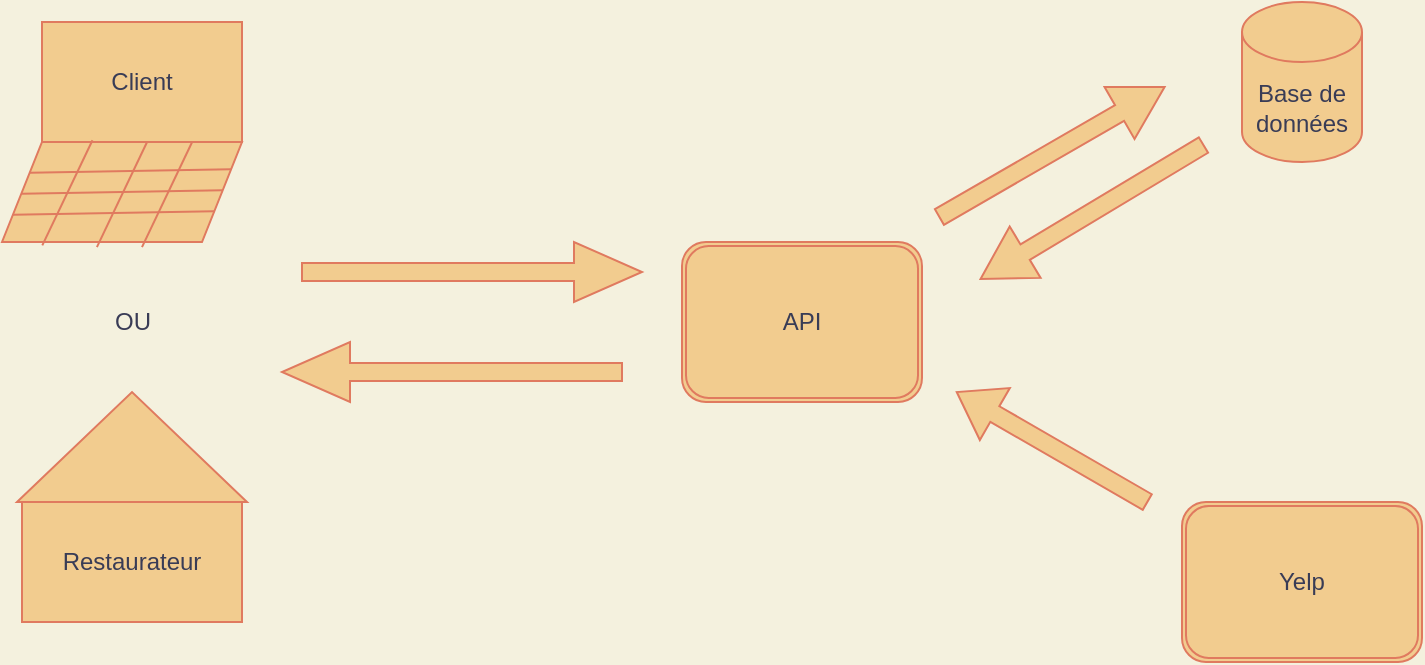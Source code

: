 <mxfile>
    <diagram id="pbh2ctj3G5VBj-bnsWR5" name="Page-1">
        <mxGraphModel dx="466" dy="413" grid="0" gridSize="10" guides="1" tooltips="1" connect="1" arrows="1" fold="1" page="1" pageScale="1" pageWidth="827" pageHeight="1169" background="#F4F1DE" math="0" shadow="0">
            <root>
                <mxCell id="0"/>
                <mxCell id="1" parent="0"/>
                <mxCell id="2" value="Client" style="rounded=0;whiteSpace=wrap;html=1;fillColor=#F2CC8F;strokeColor=#E07A5F;fontColor=#393C56;" parent="1" vertex="1">
                    <mxGeometry x="80" y="610" width="100" height="60" as="geometry"/>
                </mxCell>
                <mxCell id="3" value="" style="shape=parallelogram;perimeter=parallelogramPerimeter;whiteSpace=wrap;html=1;fixedSize=1;fillColor=#F2CC8F;strokeColor=#E07A5F;fontColor=#393C56;" parent="1" vertex="1">
                    <mxGeometry x="60" y="670" width="120" height="50" as="geometry"/>
                </mxCell>
                <mxCell id="4" value="" style="endArrow=none;html=1;exitX=0.168;exitY=1.034;exitDx=0;exitDy=0;exitPerimeter=0;entryX=0.377;entryY=-0.017;entryDx=0;entryDy=0;entryPerimeter=0;labelBackgroundColor=#F4F1DE;strokeColor=#E07A5F;fontColor=#393C56;" parent="1" source="3" target="3" edge="1">
                    <mxGeometry width="50" height="50" relative="1" as="geometry">
                        <mxPoint x="70" y="720" as="sourcePoint"/>
                        <mxPoint x="100" y="670" as="targetPoint"/>
                    </mxGeometry>
                </mxCell>
                <mxCell id="5" value="" style="endArrow=none;html=1;exitX=0.168;exitY=1.034;exitDx=0;exitDy=0;exitPerimeter=0;entryX=0.377;entryY=-0.017;entryDx=0;entryDy=0;entryPerimeter=0;labelBackgroundColor=#F4F1DE;strokeColor=#E07A5F;fontColor=#393C56;" parent="1" edge="1">
                    <mxGeometry width="50" height="50" relative="1" as="geometry">
                        <mxPoint x="107.46" y="722.55" as="sourcePoint"/>
                        <mxPoint x="132.54" y="670.0" as="targetPoint"/>
                    </mxGeometry>
                </mxCell>
                <mxCell id="7" value="" style="endArrow=none;html=1;exitX=0.168;exitY=1.034;exitDx=0;exitDy=0;exitPerimeter=0;entryX=0.377;entryY=-0.017;entryDx=0;entryDy=0;entryPerimeter=0;labelBackgroundColor=#F4F1DE;strokeColor=#E07A5F;fontColor=#393C56;" parent="1" edge="1">
                    <mxGeometry width="50" height="50" relative="1" as="geometry">
                        <mxPoint x="130.0" y="722.55" as="sourcePoint"/>
                        <mxPoint x="155.08" y="670" as="targetPoint"/>
                    </mxGeometry>
                </mxCell>
                <mxCell id="8" value="" style="endArrow=none;html=1;entryX=1;entryY=0.25;entryDx=0;entryDy=0;exitX=0;exitY=0.25;exitDx=0;exitDy=0;labelBackgroundColor=#F4F1DE;strokeColor=#E07A5F;fontColor=#393C56;" parent="1" source="3" target="3" edge="1">
                    <mxGeometry width="50" height="50" relative="1" as="geometry">
                        <mxPoint x="70" y="690" as="sourcePoint"/>
                        <mxPoint x="160" y="690" as="targetPoint"/>
                    </mxGeometry>
                </mxCell>
                <mxCell id="9" value="" style="endArrow=none;html=1;entryX=1;entryY=0.25;entryDx=0;entryDy=0;exitX=0;exitY=0.25;exitDx=0;exitDy=0;labelBackgroundColor=#F4F1DE;strokeColor=#E07A5F;fontColor=#393C56;" parent="1" edge="1">
                    <mxGeometry width="50" height="50" relative="1" as="geometry">
                        <mxPoint x="69.646" y="695.875" as="sourcePoint"/>
                        <mxPoint x="170.345" y="694.126" as="targetPoint"/>
                    </mxGeometry>
                </mxCell>
                <mxCell id="10" value="" style="endArrow=none;html=1;exitX=0;exitY=0.75;exitDx=0;exitDy=0;entryX=1;entryY=0.75;entryDx=0;entryDy=0;labelBackgroundColor=#F4F1DE;strokeColor=#E07A5F;fontColor=#393C56;" parent="1" source="3" target="3" edge="1">
                    <mxGeometry width="50" height="50" relative="1" as="geometry">
                        <mxPoint x="69.646" y="705.875" as="sourcePoint"/>
                        <mxPoint x="166" y="710" as="targetPoint"/>
                    </mxGeometry>
                </mxCell>
                <mxCell id="12" value="Restaurateur" style="rounded=0;whiteSpace=wrap;html=1;fillColor=#F2CC8F;strokeColor=#E07A5F;fontColor=#393C56;" parent="1" vertex="1">
                    <mxGeometry x="70" y="850" width="110" height="60" as="geometry"/>
                </mxCell>
                <mxCell id="13" value="" style="triangle;whiteSpace=wrap;html=1;rotation=-90;fillColor=#F2CC8F;strokeColor=#E07A5F;fontColor=#393C56;" parent="1" vertex="1">
                    <mxGeometry x="97.51" y="765.02" width="54.99" height="114.99" as="geometry"/>
                </mxCell>
                <mxCell id="14" value="OU" style="text;html=1;align=center;verticalAlign=middle;resizable=0;points=[];autosize=1;strokeColor=none;fontColor=#393C56;" parent="1" vertex="1">
                    <mxGeometry x="110" y="750" width="30" height="20" as="geometry"/>
                </mxCell>
                <mxCell id="15" value="Base de données" style="shape=cylinder3;whiteSpace=wrap;html=1;boundedLbl=1;backgroundOutline=1;size=15;fillColor=#F2CC8F;strokeColor=#E07A5F;fontColor=#393C56;" parent="1" vertex="1">
                    <mxGeometry x="680" y="600" width="60" height="80" as="geometry"/>
                </mxCell>
                <mxCell id="16" value="API" style="shape=ext;double=1;rounded=1;whiteSpace=wrap;html=1;fillColor=#F2CC8F;strokeColor=#E07A5F;fontColor=#393C56;" parent="1" vertex="1">
                    <mxGeometry x="400" y="720" width="120" height="80" as="geometry"/>
                </mxCell>
                <mxCell id="17" value="Yelp" style="shape=ext;double=1;rounded=1;whiteSpace=wrap;html=1;fillColor=#F2CC8F;strokeColor=#E07A5F;fontColor=#393C56;" parent="1" vertex="1">
                    <mxGeometry x="650" y="850" width="120" height="80" as="geometry"/>
                </mxCell>
                <mxCell id="19" value="" style="shape=singleArrow;whiteSpace=wrap;html=1;fillColor=#F2CC8F;strokeColor=#E07A5F;fontColor=#393C56;" parent="1" vertex="1">
                    <mxGeometry x="210" y="720" width="170" height="30" as="geometry"/>
                </mxCell>
                <mxCell id="20" value="" style="shape=singleArrow;whiteSpace=wrap;html=1;rotation=-180;fillColor=#F2CC8F;strokeColor=#E07A5F;fontColor=#393C56;" parent="1" vertex="1">
                    <mxGeometry x="200" y="770" width="170" height="30" as="geometry"/>
                </mxCell>
                <mxCell id="21" value="" style="shape=singleArrow;whiteSpace=wrap;html=1;rotation=-30;fillColor=#F2CC8F;strokeColor=#E07A5F;fontColor=#393C56;" parent="1" vertex="1">
                    <mxGeometry x="520" y="660" width="130" height="30" as="geometry"/>
                </mxCell>
                <mxCell id="22" value="" style="shape=singleArrow;whiteSpace=wrap;html=1;rotation=-211;fillColor=#F2CC8F;strokeColor=#E07A5F;fontColor=#393C56;" parent="1" vertex="1">
                    <mxGeometry x="540" y="690" width="130" height="30" as="geometry"/>
                </mxCell>
                <mxCell id="23" value="" style="shape=singleArrow;whiteSpace=wrap;html=1;rotation=-150;fillColor=#F2CC8F;strokeColor=#E07A5F;fontColor=#393C56;" parent="1" vertex="1">
                    <mxGeometry x="530" y="807.52" width="110" height="30" as="geometry"/>
                </mxCell>
            </root>
        </mxGraphModel>
    </diagram>
</mxfile>